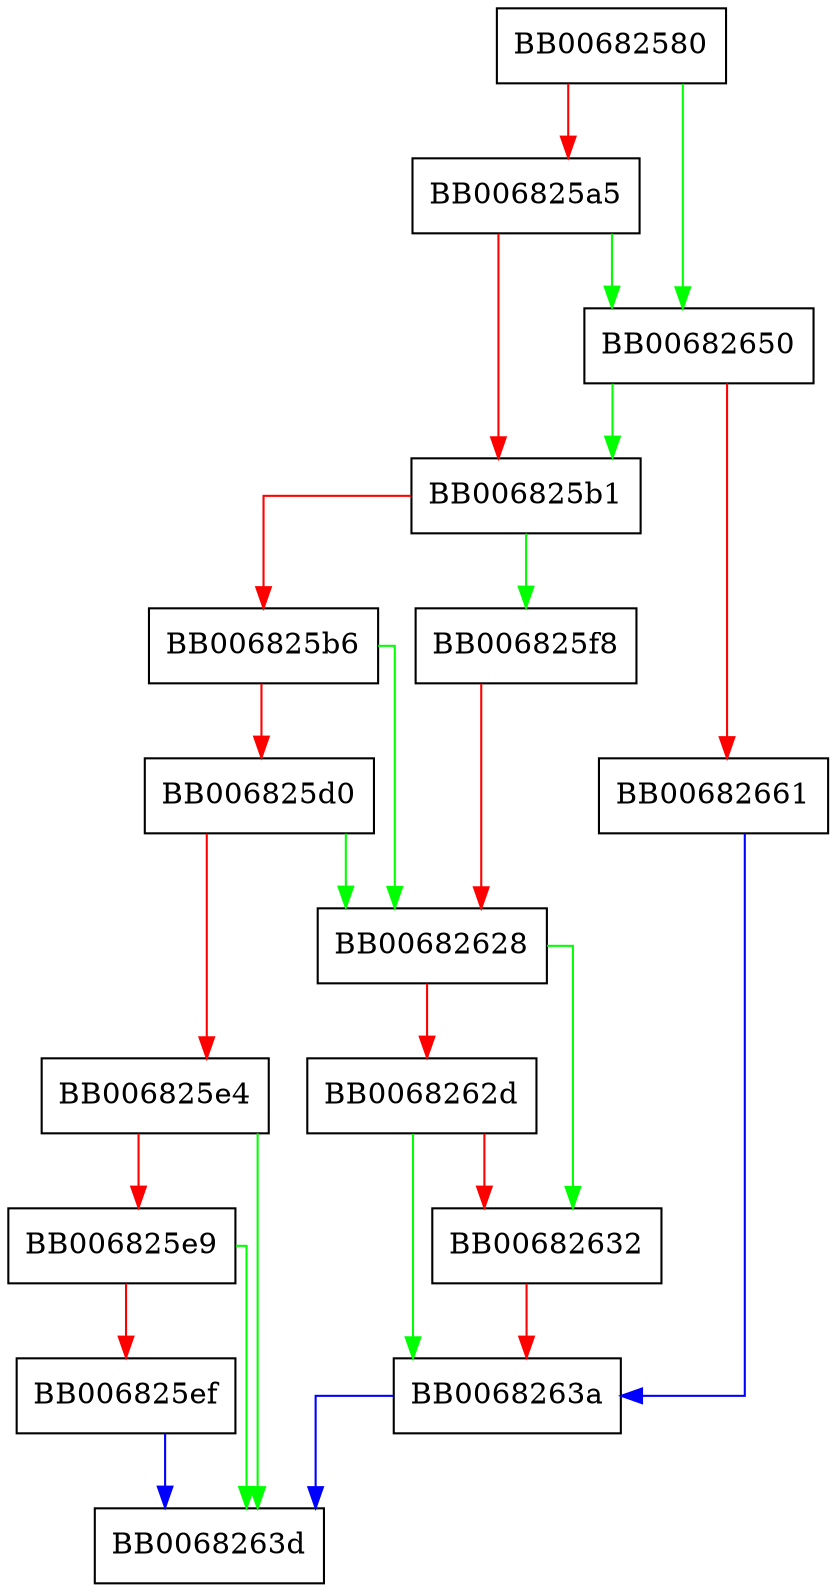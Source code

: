 digraph X509_NAME_ENTRY_create_by_OBJ {
  node [shape="box"];
  graph [splines=ortho];
  BB00682580 -> BB00682650 [color="green"];
  BB00682580 -> BB006825a5 [color="red"];
  BB006825a5 -> BB00682650 [color="green"];
  BB006825a5 -> BB006825b1 [color="red"];
  BB006825b1 -> BB006825f8 [color="green"];
  BB006825b1 -> BB006825b6 [color="red"];
  BB006825b6 -> BB00682628 [color="green"];
  BB006825b6 -> BB006825d0 [color="red"];
  BB006825d0 -> BB00682628 [color="green"];
  BB006825d0 -> BB006825e4 [color="red"];
  BB006825e4 -> BB0068263d [color="green"];
  BB006825e4 -> BB006825e9 [color="red"];
  BB006825e9 -> BB0068263d [color="green"];
  BB006825e9 -> BB006825ef [color="red"];
  BB006825ef -> BB0068263d [color="blue"];
  BB006825f8 -> BB00682628 [color="red"];
  BB00682628 -> BB00682632 [color="green"];
  BB00682628 -> BB0068262d [color="red"];
  BB0068262d -> BB0068263a [color="green"];
  BB0068262d -> BB00682632 [color="red"];
  BB00682632 -> BB0068263a [color="red"];
  BB0068263a -> BB0068263d [color="blue"];
  BB00682650 -> BB006825b1 [color="green"];
  BB00682650 -> BB00682661 [color="red"];
  BB00682661 -> BB0068263a [color="blue"];
}